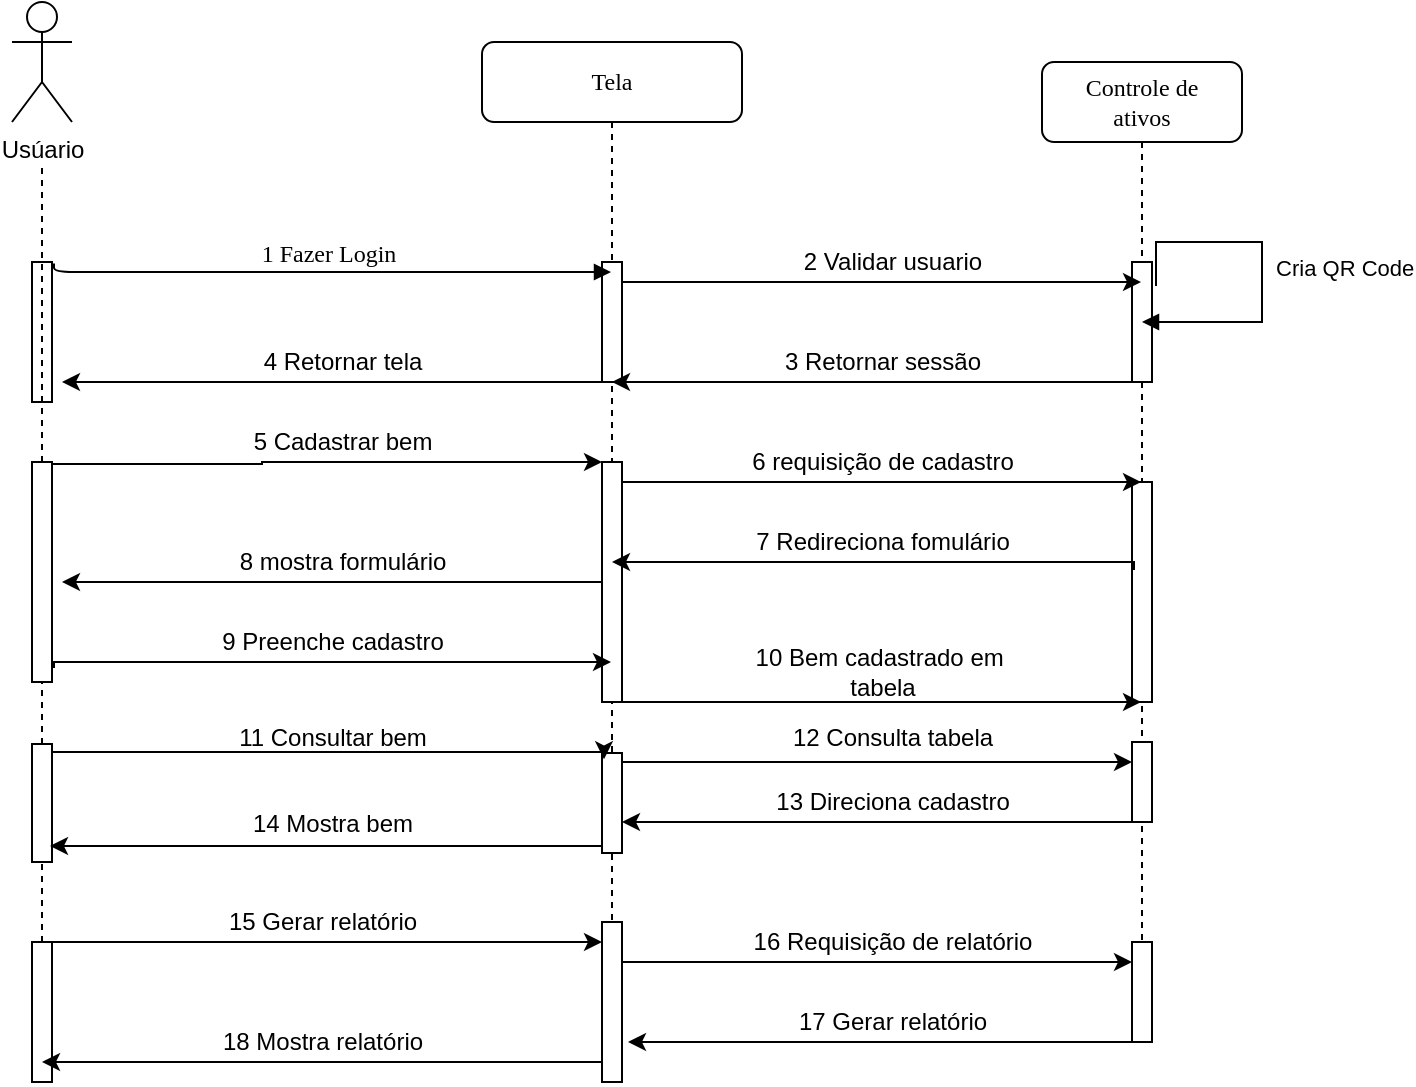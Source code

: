 <mxfile version="12.9.10" type="device"><diagram name="Page-1" id="13e1069c-82ec-6db2-03f1-153e76fe0fe0"><mxGraphModel dx="942" dy="582" grid="1" gridSize="10" guides="1" tooltips="1" connect="1" arrows="1" fold="1" page="1" pageScale="1" pageWidth="1100" pageHeight="850" background="#ffffff" math="0" shadow="0"><root><mxCell id="0"/><mxCell id="1" parent="0"/><mxCell id="7baba1c4bc27f4b0-2" value="Tela" style="shape=umlLifeline;perimeter=lifelinePerimeter;whiteSpace=wrap;html=1;container=1;collapsible=0;recursiveResize=0;outlineConnect=0;rounded=1;shadow=0;comic=0;labelBackgroundColor=none;strokeWidth=1;fontFamily=Verdana;fontSize=12;align=center;" parent="1" vertex="1"><mxGeometry x="370" y="60" width="130" height="520" as="geometry"/></mxCell><mxCell id="7baba1c4bc27f4b0-10" value="" style="html=1;points=[];perimeter=orthogonalPerimeter;rounded=0;shadow=0;comic=0;labelBackgroundColor=none;strokeWidth=1;fontFamily=Verdana;fontSize=12;align=center;" parent="7baba1c4bc27f4b0-2" vertex="1"><mxGeometry x="60" y="110" width="10" height="60" as="geometry"/></mxCell><mxCell id="rPuFsYmG-7j7lZ5JQ5OC-12" value="" style="html=1;points=[];perimeter=orthogonalPerimeter;" vertex="1" parent="7baba1c4bc27f4b0-2"><mxGeometry x="60" y="210" width="10" height="120" as="geometry"/></mxCell><mxCell id="rPuFsYmG-7j7lZ5JQ5OC-43" value="" style="html=1;points=[];perimeter=orthogonalPerimeter;" vertex="1" parent="7baba1c4bc27f4b0-2"><mxGeometry x="60" y="355.5" width="10" height="50" as="geometry"/></mxCell><mxCell id="rPuFsYmG-7j7lZ5JQ5OC-67" value="" style="html=1;points=[];perimeter=orthogonalPerimeter;" vertex="1" parent="7baba1c4bc27f4b0-2"><mxGeometry x="60" y="440" width="10" height="80" as="geometry"/></mxCell><mxCell id="7baba1c4bc27f4b0-11" value="1 Fazer Login" style="html=1;verticalAlign=bottom;endArrow=block;labelBackgroundColor=none;fontFamily=Verdana;fontSize=12;edgeStyle=elbowEdgeStyle;elbow=vertical;exitX=1.1;exitY=0.01;exitDx=0;exitDy=0;exitPerimeter=0;" parent="1" source="rPuFsYmG-7j7lZ5JQ5OC-3" target="7baba1c4bc27f4b0-2" edge="1"><mxGeometry relative="1" as="geometry"><mxPoint x="155" y="180" as="sourcePoint"/><mxPoint x="370" y="175" as="targetPoint"/><Array as="points"><mxPoint x="370" y="175"/></Array><mxPoint as="offset"/></mxGeometry></mxCell><mxCell id="rPuFsYmG-7j7lZ5JQ5OC-1" value="Usúario&lt;br&gt;" style="shape=umlActor;verticalLabelPosition=bottom;labelBackgroundColor=#ffffff;verticalAlign=top;html=1;outlineConnect=0;" vertex="1" parent="1"><mxGeometry x="135" y="40" width="30" height="60" as="geometry"/></mxCell><mxCell id="rPuFsYmG-7j7lZ5JQ5OC-13" value="" style="edgeStyle=orthogonalEdgeStyle;rounded=0;orthogonalLoop=1;jettySize=auto;html=1;exitX=0.6;exitY=0.009;exitDx=0;exitDy=0;exitPerimeter=0;" edge="1" parent="1" source="rPuFsYmG-7j7lZ5JQ5OC-50" target="rPuFsYmG-7j7lZ5JQ5OC-12"><mxGeometry relative="1" as="geometry"><mxPoint x="160" y="270" as="sourcePoint"/><Array as="points"><mxPoint x="260" y="270"/></Array></mxGeometry></mxCell><mxCell id="rPuFsYmG-7j7lZ5JQ5OC-38" value="" style="edgeStyle=orthogonalEdgeStyle;rounded=0;orthogonalLoop=1;jettySize=auto;html=1;exitX=1.1;exitY=0.936;exitDx=0;exitDy=0;exitPerimeter=0;" edge="1" parent="1" source="rPuFsYmG-7j7lZ5JQ5OC-50" target="7baba1c4bc27f4b0-2"><mxGeometry relative="1" as="geometry"><mxPoint x="180" y="370" as="sourcePoint"/><mxPoint x="235" y="415" as="targetPoint"/><Array as="points"><mxPoint x="156" y="370"/></Array></mxGeometry></mxCell><mxCell id="rPuFsYmG-7j7lZ5JQ5OC-45" value="" style="edgeStyle=orthogonalEdgeStyle;rounded=0;orthogonalLoop=1;jettySize=auto;html=1;entryX=0.1;entryY=0.063;entryDx=0;entryDy=0;entryPerimeter=0;exitX=0.1;exitY=0.013;exitDx=0;exitDy=0;exitPerimeter=0;" edge="1" parent="1" source="rPuFsYmG-7j7lZ5JQ5OC-52" target="rPuFsYmG-7j7lZ5JQ5OC-43"><mxGeometry relative="1" as="geometry"><mxPoint x="160" y="415" as="sourcePoint"/><mxPoint x="235" y="415" as="targetPoint"/><Array as="points"><mxPoint x="146" y="415"/></Array></mxGeometry></mxCell><mxCell id="rPuFsYmG-7j7lZ5JQ5OC-3" value="" style="html=1;points=[];perimeter=orthogonalPerimeter;" vertex="1" parent="1"><mxGeometry x="145" y="170" width="10" height="70" as="geometry"/></mxCell><mxCell id="rPuFsYmG-7j7lZ5JQ5OC-5" value="" style="endArrow=none;dashed=1;html=1;" edge="1" parent="1" source="rPuFsYmG-7j7lZ5JQ5OC-50"><mxGeometry width="50" height="50" relative="1" as="geometry"><mxPoint x="150" y="640" as="sourcePoint"/><mxPoint x="150" y="120" as="targetPoint"/><Array as="points"/></mxGeometry></mxCell><mxCell id="rPuFsYmG-7j7lZ5JQ5OC-10" value="" style="edgeStyle=orthogonalEdgeStyle;rounded=0;orthogonalLoop=1;jettySize=auto;html=1;" edge="1" parent="1" source="7baba1c4bc27f4b0-10"><mxGeometry relative="1" as="geometry"><mxPoint x="160" y="230" as="targetPoint"/><Array as="points"><mxPoint x="160" y="230"/></Array></mxGeometry></mxCell><mxCell id="rPuFsYmG-7j7lZ5JQ5OC-15" value="4 Retornar tela" style="text;html=1;align=center;verticalAlign=middle;resizable=0;points=[];autosize=1;" vertex="1" parent="1"><mxGeometry x="255" y="210" width="90" height="20" as="geometry"/></mxCell><mxCell id="rPuFsYmG-7j7lZ5JQ5OC-16" value="5 Cadastrar bem" style="text;html=1;align=center;verticalAlign=middle;resizable=0;points=[];autosize=1;" vertex="1" parent="1"><mxGeometry x="250" y="250" width="100" height="20" as="geometry"/></mxCell><mxCell id="rPuFsYmG-7j7lZ5JQ5OC-17" value="Controle de&lt;br&gt;ativos" style="shape=umlLifeline;perimeter=lifelinePerimeter;whiteSpace=wrap;html=1;container=1;collapsible=0;recursiveResize=0;outlineConnect=0;rounded=1;shadow=0;comic=0;labelBackgroundColor=none;strokeWidth=1;fontFamily=Verdana;fontSize=12;align=center;" vertex="1" parent="1"><mxGeometry x="650" y="70" width="100" height="490" as="geometry"/></mxCell><mxCell id="rPuFsYmG-7j7lZ5JQ5OC-18" value="" style="html=1;points=[];perimeter=orthogonalPerimeter;rounded=0;shadow=0;comic=0;labelBackgroundColor=none;strokeWidth=1;fontFamily=Verdana;fontSize=12;align=center;" vertex="1" parent="rPuFsYmG-7j7lZ5JQ5OC-17"><mxGeometry x="45" y="100" width="10" height="60" as="geometry"/></mxCell><mxCell id="rPuFsYmG-7j7lZ5JQ5OC-49" value="" style="html=1;points=[];perimeter=orthogonalPerimeter;" vertex="1" parent="rPuFsYmG-7j7lZ5JQ5OC-17"><mxGeometry x="45" y="210" width="10" height="110" as="geometry"/></mxCell><mxCell id="rPuFsYmG-7j7lZ5JQ5OC-54" value="" style="html=1;points=[];perimeter=orthogonalPerimeter;" vertex="1" parent="rPuFsYmG-7j7lZ5JQ5OC-17"><mxGeometry x="45" y="340" width="10" height="40" as="geometry"/></mxCell><mxCell id="rPuFsYmG-7j7lZ5JQ5OC-70" value="" style="html=1;points=[];perimeter=orthogonalPerimeter;" vertex="1" parent="rPuFsYmG-7j7lZ5JQ5OC-17"><mxGeometry x="45" y="440" width="10" height="50" as="geometry"/></mxCell><mxCell id="rPuFsYmG-7j7lZ5JQ5OC-87" value="&amp;nbsp;Cria QR Code" style="edgeStyle=orthogonalEdgeStyle;html=1;align=left;spacingLeft=2;endArrow=block;rounded=0;exitX=1.2;exitY=0.2;exitDx=0;exitDy=0;exitPerimeter=0;" edge="1" target="rPuFsYmG-7j7lZ5JQ5OC-17" parent="rPuFsYmG-7j7lZ5JQ5OC-17" source="rPuFsYmG-7j7lZ5JQ5OC-18"><mxGeometry relative="1" as="geometry"><mxPoint x="115" y="225" as="sourcePoint"/><Array as="points"><mxPoint x="57" y="90"/><mxPoint x="110" y="90"/><mxPoint x="110" y="130"/></Array></mxGeometry></mxCell><mxCell id="rPuFsYmG-7j7lZ5JQ5OC-22" value="" style="edgeStyle=orthogonalEdgeStyle;rounded=0;orthogonalLoop=1;jettySize=auto;html=1;" edge="1" parent="1" source="7baba1c4bc27f4b0-10" target="rPuFsYmG-7j7lZ5JQ5OC-17"><mxGeometry relative="1" as="geometry"><mxPoint x="465" y="200" as="targetPoint"/><Array as="points"><mxPoint x="550" y="180"/><mxPoint x="550" y="180"/></Array></mxGeometry></mxCell><mxCell id="rPuFsYmG-7j7lZ5JQ5OC-23" value="2 Validar usuario" style="text;html=1;align=center;verticalAlign=middle;resizable=0;points=[];autosize=1;" vertex="1" parent="1"><mxGeometry x="525" y="160" width="100" height="20" as="geometry"/></mxCell><mxCell id="rPuFsYmG-7j7lZ5JQ5OC-25" value="" style="edgeStyle=orthogonalEdgeStyle;rounded=0;orthogonalLoop=1;jettySize=auto;html=1;" edge="1" parent="1" source="rPuFsYmG-7j7lZ5JQ5OC-18" target="7baba1c4bc27f4b0-2"><mxGeometry relative="1" as="geometry"><mxPoint x="384" y="204" as="targetPoint"/><Array as="points"><mxPoint x="560" y="230"/><mxPoint x="560" y="230"/></Array></mxGeometry></mxCell><mxCell id="rPuFsYmG-7j7lZ5JQ5OC-28" value="3 Retornar sessão" style="text;html=1;align=center;verticalAlign=middle;resizable=0;points=[];autosize=1;" vertex="1" parent="1"><mxGeometry x="515" y="210" width="110" height="20" as="geometry"/></mxCell><mxCell id="rPuFsYmG-7j7lZ5JQ5OC-30" value="" style="edgeStyle=orthogonalEdgeStyle;rounded=0;orthogonalLoop=1;jettySize=auto;html=1;" edge="1" parent="1" source="rPuFsYmG-7j7lZ5JQ5OC-12" target="rPuFsYmG-7j7lZ5JQ5OC-17"><mxGeometry relative="1" as="geometry"><mxPoint x="465" y="340" as="targetPoint"/><Array as="points"><mxPoint x="540" y="280"/><mxPoint x="540" y="280"/></Array></mxGeometry></mxCell><mxCell id="rPuFsYmG-7j7lZ5JQ5OC-31" value="6 requisição de cadastro" style="text;html=1;align=center;verticalAlign=middle;resizable=0;points=[];autosize=1;" vertex="1" parent="1"><mxGeometry x="495" y="260" width="150" height="20" as="geometry"/></mxCell><mxCell id="rPuFsYmG-7j7lZ5JQ5OC-32" value="" style="edgeStyle=orthogonalEdgeStyle;rounded=0;orthogonalLoop=1;jettySize=auto;html=1;exitX=0.1;exitY=0.4;exitDx=0;exitDy=0;exitPerimeter=0;" edge="1" parent="1" source="rPuFsYmG-7j7lZ5JQ5OC-49" target="7baba1c4bc27f4b0-2"><mxGeometry relative="1" as="geometry"><mxPoint x="640" y="320" as="sourcePoint"/><Array as="points"><mxPoint x="696" y="320"/></Array></mxGeometry></mxCell><mxCell id="rPuFsYmG-7j7lZ5JQ5OC-33" value="7 Redireciona fomulário" style="text;html=1;align=center;verticalAlign=middle;resizable=0;points=[];autosize=1;" vertex="1" parent="1"><mxGeometry x="500" y="300" width="140" height="20" as="geometry"/></mxCell><mxCell id="rPuFsYmG-7j7lZ5JQ5OC-35" value="" style="edgeStyle=orthogonalEdgeStyle;rounded=0;orthogonalLoop=1;jettySize=auto;html=1;entryX=1.5;entryY=0.545;entryDx=0;entryDy=0;entryPerimeter=0;" edge="1" parent="1" source="rPuFsYmG-7j7lZ5JQ5OC-12" target="rPuFsYmG-7j7lZ5JQ5OC-50"><mxGeometry relative="1" as="geometry"><mxPoint x="180" y="330" as="targetPoint"/><Array as="points"/></mxGeometry></mxCell><mxCell id="rPuFsYmG-7j7lZ5JQ5OC-36" value="8 mostra formulário" style="text;html=1;align=center;verticalAlign=middle;resizable=0;points=[];autosize=1;" vertex="1" parent="1"><mxGeometry x="240" y="310" width="120" height="20" as="geometry"/></mxCell><mxCell id="rPuFsYmG-7j7lZ5JQ5OC-39" value="9 Preenche cadastro" style="text;html=1;align=center;verticalAlign=middle;resizable=0;points=[];autosize=1;" vertex="1" parent="1"><mxGeometry x="230" y="350" width="130" height="20" as="geometry"/></mxCell><mxCell id="rPuFsYmG-7j7lZ5JQ5OC-41" value="" style="edgeStyle=orthogonalEdgeStyle;rounded=0;orthogonalLoop=1;jettySize=auto;html=1;" edge="1" parent="1" source="rPuFsYmG-7j7lZ5JQ5OC-12" target="rPuFsYmG-7j7lZ5JQ5OC-17"><mxGeometry relative="1" as="geometry"><mxPoint x="465" y="330" as="targetPoint"/><Array as="points"><mxPoint x="540" y="390"/><mxPoint x="540" y="390"/></Array></mxGeometry></mxCell><mxCell id="rPuFsYmG-7j7lZ5JQ5OC-42" value="10 Bem cadastrado em&amp;nbsp;&lt;br&gt;tabela" style="text;html=1;align=center;verticalAlign=middle;resizable=0;points=[];autosize=1;" vertex="1" parent="1"><mxGeometry x="500" y="360" width="140" height="30" as="geometry"/></mxCell><mxCell id="rPuFsYmG-7j7lZ5JQ5OC-46" value="11 Consultar bem" style="text;html=1;align=center;verticalAlign=middle;resizable=0;points=[];autosize=1;" vertex="1" parent="1"><mxGeometry x="240" y="398" width="110" height="20" as="geometry"/></mxCell><mxCell id="rPuFsYmG-7j7lZ5JQ5OC-50" value="" style="html=1;points=[];perimeter=orthogonalPerimeter;" vertex="1" parent="1"><mxGeometry x="145" y="270" width="10" height="110" as="geometry"/></mxCell><mxCell id="rPuFsYmG-7j7lZ5JQ5OC-51" value="" style="endArrow=none;dashed=1;html=1;" edge="1" parent="1" source="rPuFsYmG-7j7lZ5JQ5OC-52" target="rPuFsYmG-7j7lZ5JQ5OC-50"><mxGeometry width="50" height="50" relative="1" as="geometry"><mxPoint x="150" y="640" as="sourcePoint"/><mxPoint x="150" y="120" as="targetPoint"/><Array as="points"/></mxGeometry></mxCell><mxCell id="rPuFsYmG-7j7lZ5JQ5OC-52" value="" style="html=1;points=[];perimeter=orthogonalPerimeter;" vertex="1" parent="1"><mxGeometry x="145" y="411" width="10" height="59" as="geometry"/></mxCell><mxCell id="rPuFsYmG-7j7lZ5JQ5OC-53" value="" style="endArrow=none;dashed=1;html=1;" edge="1" parent="1" source="rPuFsYmG-7j7lZ5JQ5OC-65" target="rPuFsYmG-7j7lZ5JQ5OC-52"><mxGeometry width="50" height="50" relative="1" as="geometry"><mxPoint x="150" y="640" as="sourcePoint"/><mxPoint x="150" y="380" as="targetPoint"/><Array as="points"/></mxGeometry></mxCell><mxCell id="rPuFsYmG-7j7lZ5JQ5OC-56" value="" style="edgeStyle=orthogonalEdgeStyle;rounded=0;orthogonalLoop=1;jettySize=auto;html=1;" edge="1" parent="1" source="rPuFsYmG-7j7lZ5JQ5OC-43" target="rPuFsYmG-7j7lZ5JQ5OC-54"><mxGeometry relative="1" as="geometry"><mxPoint x="465" y="450" as="targetPoint"/><Array as="points"><mxPoint x="510" y="420"/><mxPoint x="510" y="420"/></Array></mxGeometry></mxCell><mxCell id="rPuFsYmG-7j7lZ5JQ5OC-57" value="12 Consulta tabela" style="text;html=1;align=center;verticalAlign=middle;resizable=0;points=[];autosize=1;" vertex="1" parent="1"><mxGeometry x="515" y="398" width="120" height="20" as="geometry"/></mxCell><mxCell id="rPuFsYmG-7j7lZ5JQ5OC-59" value="" style="edgeStyle=orthogonalEdgeStyle;rounded=0;orthogonalLoop=1;jettySize=auto;html=1;" edge="1" parent="1" source="rPuFsYmG-7j7lZ5JQ5OC-54" target="rPuFsYmG-7j7lZ5JQ5OC-43"><mxGeometry relative="1" as="geometry"><mxPoint x="525" y="435" as="targetPoint"/><Array as="points"><mxPoint x="560" y="450"/><mxPoint x="560" y="450"/></Array></mxGeometry></mxCell><mxCell id="rPuFsYmG-7j7lZ5JQ5OC-60" value="13 Direciona cadastro" style="text;html=1;align=center;verticalAlign=middle;resizable=0;points=[];autosize=1;" vertex="1" parent="1"><mxGeometry x="510" y="430" width="130" height="20" as="geometry"/></mxCell><mxCell id="rPuFsYmG-7j7lZ5JQ5OC-63" value="" style="edgeStyle=orthogonalEdgeStyle;rounded=0;orthogonalLoop=1;jettySize=auto;html=1;entryX=0.9;entryY=0.864;entryDx=0;entryDy=0;entryPerimeter=0;" edge="1" parent="1" source="rPuFsYmG-7j7lZ5JQ5OC-43" target="rPuFsYmG-7j7lZ5JQ5OC-52"><mxGeometry relative="1" as="geometry"><mxPoint x="154" y="449" as="targetPoint"/><Array as="points"><mxPoint x="440" y="462"/></Array></mxGeometry></mxCell><mxCell id="rPuFsYmG-7j7lZ5JQ5OC-64" value="14 Mostra bem" style="text;html=1;align=center;verticalAlign=middle;resizable=0;points=[];autosize=1;" vertex="1" parent="1"><mxGeometry x="245" y="441" width="100" height="20" as="geometry"/></mxCell><mxCell id="rPuFsYmG-7j7lZ5JQ5OC-68" value="" style="edgeStyle=orthogonalEdgeStyle;rounded=0;orthogonalLoop=1;jettySize=auto;html=1;" edge="1" parent="1" source="rPuFsYmG-7j7lZ5JQ5OC-65" target="rPuFsYmG-7j7lZ5JQ5OC-67"><mxGeometry relative="1" as="geometry"><Array as="points"><mxPoint x="220" y="510"/><mxPoint x="220" y="510"/></Array></mxGeometry></mxCell><mxCell id="rPuFsYmG-7j7lZ5JQ5OC-65" value="" style="html=1;points=[];perimeter=orthogonalPerimeter;" vertex="1" parent="1"><mxGeometry x="145" y="510" width="10" height="70" as="geometry"/></mxCell><mxCell id="rPuFsYmG-7j7lZ5JQ5OC-66" value="" style="endArrow=none;dashed=1;html=1;" edge="1" parent="1" target="rPuFsYmG-7j7lZ5JQ5OC-65"><mxGeometry width="50" height="50" relative="1" as="geometry"><mxPoint x="150" y="580" as="sourcePoint"/><mxPoint x="150" y="470" as="targetPoint"/><Array as="points"/></mxGeometry></mxCell><mxCell id="rPuFsYmG-7j7lZ5JQ5OC-69" value="15 Gerar relatório" style="text;html=1;align=center;verticalAlign=middle;resizable=0;points=[];autosize=1;" vertex="1" parent="1"><mxGeometry x="235" y="490" width="110" height="20" as="geometry"/></mxCell><mxCell id="rPuFsYmG-7j7lZ5JQ5OC-71" value="" style="edgeStyle=orthogonalEdgeStyle;rounded=0;orthogonalLoop=1;jettySize=auto;html=1;" edge="1" parent="1" source="rPuFsYmG-7j7lZ5JQ5OC-67" target="rPuFsYmG-7j7lZ5JQ5OC-70"><mxGeometry relative="1" as="geometry"><Array as="points"><mxPoint x="570" y="520"/><mxPoint x="570" y="520"/></Array></mxGeometry></mxCell><mxCell id="rPuFsYmG-7j7lZ5JQ5OC-74" value="16 Requisição de relatório" style="text;html=1;align=center;verticalAlign=middle;resizable=0;points=[];autosize=1;" vertex="1" parent="1"><mxGeometry x="500" y="500" width="150" height="20" as="geometry"/></mxCell><mxCell id="rPuFsYmG-7j7lZ5JQ5OC-76" value="" style="edgeStyle=orthogonalEdgeStyle;rounded=0;orthogonalLoop=1;jettySize=auto;html=1;" edge="1" parent="1" source="rPuFsYmG-7j7lZ5JQ5OC-70"><mxGeometry relative="1" as="geometry"><mxPoint x="443" y="560" as="targetPoint"/><Array as="points"><mxPoint x="443" y="560"/></Array></mxGeometry></mxCell><mxCell id="rPuFsYmG-7j7lZ5JQ5OC-79" value="17 Gerar relatório" style="text;html=1;align=center;verticalAlign=middle;resizable=0;points=[];autosize=1;" vertex="1" parent="1"><mxGeometry x="520" y="540" width="110" height="20" as="geometry"/></mxCell><mxCell id="rPuFsYmG-7j7lZ5JQ5OC-82" value="" style="edgeStyle=orthogonalEdgeStyle;rounded=0;orthogonalLoop=1;jettySize=auto;html=1;" edge="1" parent="1" source="rPuFsYmG-7j7lZ5JQ5OC-67"><mxGeometry relative="1" as="geometry"><mxPoint x="430" y="570" as="sourcePoint"/><mxPoint x="150" y="570" as="targetPoint"/><Array as="points"><mxPoint x="155" y="570"/></Array></mxGeometry></mxCell><mxCell id="rPuFsYmG-7j7lZ5JQ5OC-83" value="18 Mostra relatório" style="text;html=1;align=center;verticalAlign=middle;resizable=0;points=[];autosize=1;" vertex="1" parent="1"><mxGeometry x="230" y="550" width="120" height="20" as="geometry"/></mxCell></root></mxGraphModel></diagram></mxfile>